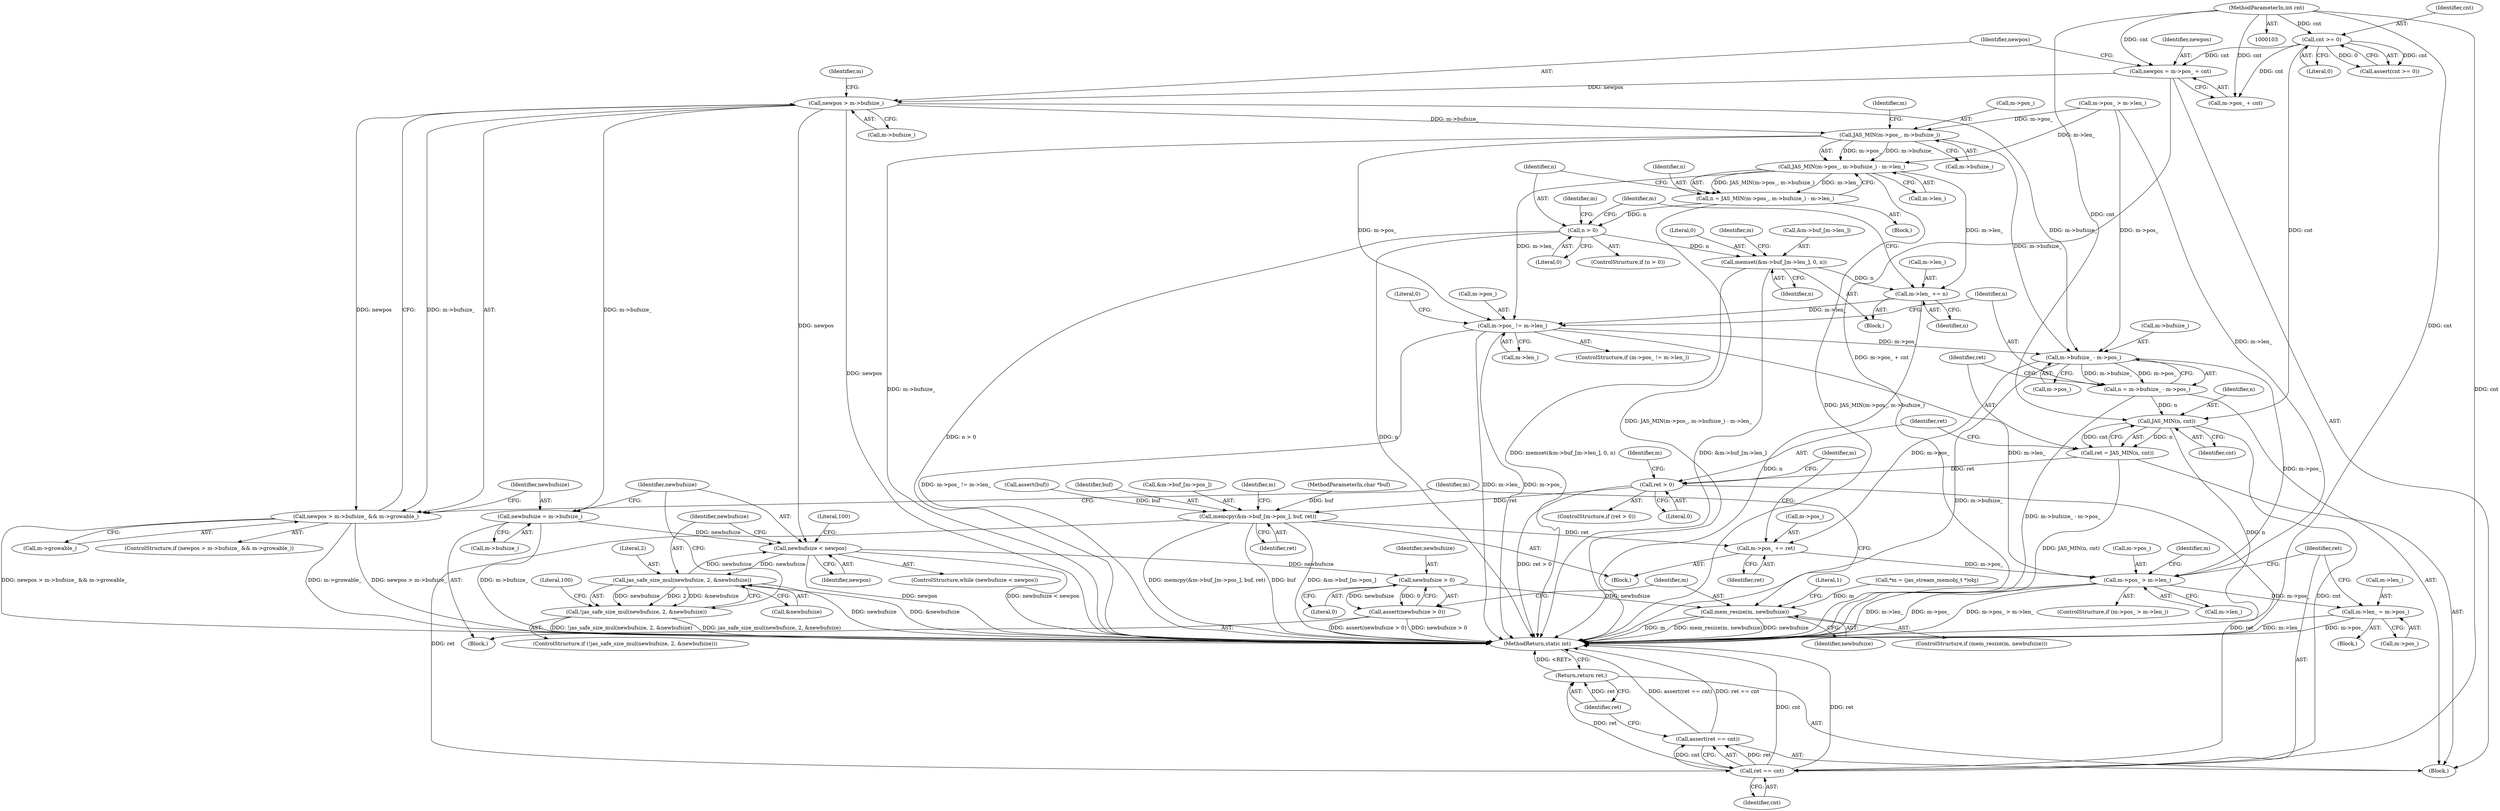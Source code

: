 digraph "0_jasper_634ce8e8a5accc0fa05dd2c20d42b4749d4b2735_7@integer" {
"1000133" [label="(Call,newpos = m->pos_ + cnt)"];
"1000121" [label="(Call,cnt >= 0)"];
"1000106" [label="(MethodParameterIn,int cnt)"];
"1000142" [label="(Call,newpos > m->bufsize_)"];
"1000141" [label="(Call,newpos > m->bufsize_ && m->growable_)"];
"1000151" [label="(Call,newbufsize = m->bufsize_)"];
"1000157" [label="(Call,newbufsize < newpos)"];
"1000163" [label="(Call,jas_safe_size_mul(newbufsize, 2, &newbufsize))"];
"1000162" [label="(Call,!jas_safe_size_mul(newbufsize, 2, &newbufsize))"];
"1000185" [label="(Call,newbufsize > 0)"];
"1000184" [label="(Call,assert(newbufsize > 0))"];
"1000189" [label="(Call,mem_resize(m, newbufsize))"];
"1000208" [label="(Call,JAS_MIN(m->pos_, m->bufsize_))"];
"1000207" [label="(Call,JAS_MIN(m->pos_, m->bufsize_) - m->len_)"];
"1000205" [label="(Call,n = JAS_MIN(m->pos_, m->bufsize_) - m->len_)"];
"1000219" [label="(Call,n > 0)"];
"1000223" [label="(Call,memset(&m->buf_[m->len_], 0, n))"];
"1000234" [label="(Call,m->len_ += n)"];
"1000240" [label="(Call,m->pos_ != m->len_)"];
"1000252" [label="(Call,m->bufsize_ - m->pos_)"];
"1000250" [label="(Call,n = m->bufsize_ - m->pos_)"];
"1000261" [label="(Call,JAS_MIN(n, cnt))"];
"1000259" [label="(Call,ret = JAS_MIN(n, cnt))"];
"1000265" [label="(Call,ret > 0)"];
"1000269" [label="(Call,memcpy(&m->buf_[m->pos_], buf, ret))"];
"1000280" [label="(Call,m->pos_ += ret)"];
"1000286" [label="(Call,m->pos_ > m->len_)"];
"1000294" [label="(Call,m->len_ = m->pos_)"];
"1000302" [label="(Call,ret == cnt)"];
"1000301" [label="(Call,assert(ret == cnt))"];
"1000305" [label="(Return,return ret;)"];
"1000204" [label="(Block,)"];
"1000161" [label="(ControlStructure,if (!jas_safe_size_mul(newbufsize, 2, &newbufsize)))"];
"1000118" [label="(Call,assert(buf))"];
"1000170" [label="(Literal,100)"];
"1000191" [label="(Identifier,newbufsize)"];
"1000296" [label="(Identifier,m)"];
"1000284" [label="(Identifier,ret)"];
"1000153" [label="(Call,m->bufsize_)"];
"1000176" [label="(Literal,100)"];
"1000304" [label="(Identifier,cnt)"];
"1000144" [label="(Call,m->bufsize_)"];
"1000150" [label="(Block,)"];
"1000261" [label="(Call,JAS_MIN(n, cnt))"];
"1000265" [label="(Call,ret > 0)"];
"1000190" [label="(Identifier,m)"];
"1000151" [label="(Call,newbufsize = m->bufsize_)"];
"1000263" [label="(Identifier,cnt)"];
"1000147" [label="(Call,m->growable_)"];
"1000256" [label="(Call,m->pos_)"];
"1000278" [label="(Identifier,buf)"];
"1000121" [label="(Call,cnt >= 0)"];
"1000206" [label="(Identifier,n)"];
"1000266" [label="(Identifier,ret)"];
"1000285" [label="(ControlStructure,if (m->pos_ > m->len_))"];
"1000133" [label="(Call,newpos = m->pos_ + cnt)"];
"1000227" [label="(Identifier,m)"];
"1000238" [label="(Identifier,n)"];
"1000165" [label="(Literal,2)"];
"1000159" [label="(Identifier,newpos)"];
"1000239" [label="(ControlStructure,if (m->pos_ != m->len_))"];
"1000141" [label="(Call,newpos > m->bufsize_ && m->growable_)"];
"1000244" [label="(Call,m->len_)"];
"1000270" [label="(Call,&m->buf_[m->pos_])"];
"1000251" [label="(Identifier,n)"];
"1000216" [label="(Identifier,m)"];
"1000219" [label="(Call,n > 0)"];
"1000156" [label="(ControlStructure,while (newbufsize < newpos))"];
"1000306" [label="(Identifier,ret)"];
"1000293" [label="(Block,)"];
"1000224" [label="(Call,&m->buf_[m->len_])"];
"1000267" [label="(Literal,0)"];
"1000207" [label="(Call,JAS_MIN(m->pos_, m->bufsize_) - m->len_)"];
"1000188" [label="(ControlStructure,if (mem_resize(m, newbufsize)))"];
"1000295" [label="(Call,m->len_)"];
"1000199" [label="(Identifier,m)"];
"1000185" [label="(Call,newbufsize > 0)"];
"1000264" [label="(ControlStructure,if (ret > 0))"];
"1000120" [label="(Call,assert(cnt >= 0))"];
"1000242" [label="(Identifier,m)"];
"1000208" [label="(Call,JAS_MIN(m->pos_, m->bufsize_))"];
"1000215" [label="(Call,m->len_)"];
"1000290" [label="(Call,m->len_)"];
"1000305" [label="(Return,return ret;)"];
"1000249" [label="(Literal,0)"];
"1000166" [label="(Call,&newbufsize)"];
"1000212" [label="(Call,m->bufsize_)"];
"1000302" [label="(Call,ret == cnt)"];
"1000195" [label="(Literal,1)"];
"1000253" [label="(Call,m->bufsize_)"];
"1000234" [label="(Call,m->len_ += n)"];
"1000223" [label="(Call,memset(&m->buf_[m->len_], 0, n))"];
"1000218" [label="(ControlStructure,if (n > 0))"];
"1000122" [label="(Identifier,cnt)"];
"1000303" [label="(Identifier,ret)"];
"1000279" [label="(Identifier,ret)"];
"1000250" [label="(Call,n = m->bufsize_ - m->pos_)"];
"1000189" [label="(Call,mem_resize(m, newbufsize))"];
"1000280" [label="(Call,m->pos_ += ret)"];
"1000241" [label="(Call,m->pos_)"];
"1000205" [label="(Call,n = JAS_MIN(m->pos_, m->bufsize_) - m->len_)"];
"1000221" [label="(Literal,0)"];
"1000240" [label="(Call,m->pos_ != m->len_)"];
"1000281" [label="(Call,m->pos_)"];
"1000187" [label="(Literal,0)"];
"1000260" [label="(Identifier,ret)"];
"1000148" [label="(Identifier,m)"];
"1000162" [label="(Call,!jas_safe_size_mul(newbufsize, 2, &newbufsize))"];
"1000184" [label="(Call,assert(newbufsize > 0))"];
"1000142" [label="(Call,newpos > m->bufsize_)"];
"1000288" [label="(Identifier,m)"];
"1000233" [label="(Identifier,n)"];
"1000301" [label="(Call,assert(ret == cnt))"];
"1000307" [label="(MethodReturn,static int)"];
"1000143" [label="(Identifier,newpos)"];
"1000282" [label="(Identifier,m)"];
"1000294" [label="(Call,m->len_ = m->pos_)"];
"1000268" [label="(Block,)"];
"1000235" [label="(Call,m->len_)"];
"1000186" [label="(Identifier,newbufsize)"];
"1000107" [label="(Block,)"];
"1000105" [label="(MethodParameterIn,char *buf)"];
"1000135" [label="(Call,m->pos_ + cnt)"];
"1000232" [label="(Literal,0)"];
"1000197" [label="(Call,m->pos_ > m->len_)"];
"1000164" [label="(Identifier,newbufsize)"];
"1000273" [label="(Identifier,m)"];
"1000286" [label="(Call,m->pos_ > m->len_)"];
"1000262" [label="(Identifier,n)"];
"1000163" [label="(Call,jas_safe_size_mul(newbufsize, 2, &newbufsize))"];
"1000236" [label="(Identifier,m)"];
"1000157" [label="(Call,newbufsize < newpos)"];
"1000123" [label="(Literal,0)"];
"1000269" [label="(Call,memcpy(&m->buf_[m->pos_], buf, ret))"];
"1000220" [label="(Identifier,n)"];
"1000287" [label="(Call,m->pos_)"];
"1000158" [label="(Identifier,newbufsize)"];
"1000298" [label="(Call,m->pos_)"];
"1000152" [label="(Identifier,newbufsize)"];
"1000106" [label="(MethodParameterIn,int cnt)"];
"1000209" [label="(Call,m->pos_)"];
"1000259" [label="(Call,ret = JAS_MIN(n, cnt))"];
"1000252" [label="(Call,m->bufsize_ - m->pos_)"];
"1000140" [label="(ControlStructure,if (newpos > m->bufsize_ && m->growable_))"];
"1000134" [label="(Identifier,newpos)"];
"1000111" [label="(Call,*m = (jas_stream_memobj_t *)obj)"];
"1000222" [label="(Block,)"];
"1000133" -> "1000107"  [label="AST: "];
"1000133" -> "1000135"  [label="CFG: "];
"1000134" -> "1000133"  [label="AST: "];
"1000135" -> "1000133"  [label="AST: "];
"1000143" -> "1000133"  [label="CFG: "];
"1000133" -> "1000307"  [label="DDG: m->pos_ + cnt"];
"1000121" -> "1000133"  [label="DDG: cnt"];
"1000106" -> "1000133"  [label="DDG: cnt"];
"1000133" -> "1000142"  [label="DDG: newpos"];
"1000121" -> "1000120"  [label="AST: "];
"1000121" -> "1000123"  [label="CFG: "];
"1000122" -> "1000121"  [label="AST: "];
"1000123" -> "1000121"  [label="AST: "];
"1000120" -> "1000121"  [label="CFG: "];
"1000121" -> "1000120"  [label="DDG: cnt"];
"1000121" -> "1000120"  [label="DDG: 0"];
"1000106" -> "1000121"  [label="DDG: cnt"];
"1000121" -> "1000135"  [label="DDG: cnt"];
"1000121" -> "1000261"  [label="DDG: cnt"];
"1000106" -> "1000103"  [label="AST: "];
"1000106" -> "1000307"  [label="DDG: cnt"];
"1000106" -> "1000135"  [label="DDG: cnt"];
"1000106" -> "1000261"  [label="DDG: cnt"];
"1000106" -> "1000302"  [label="DDG: cnt"];
"1000142" -> "1000141"  [label="AST: "];
"1000142" -> "1000144"  [label="CFG: "];
"1000143" -> "1000142"  [label="AST: "];
"1000144" -> "1000142"  [label="AST: "];
"1000148" -> "1000142"  [label="CFG: "];
"1000141" -> "1000142"  [label="CFG: "];
"1000142" -> "1000307"  [label="DDG: newpos"];
"1000142" -> "1000141"  [label="DDG: newpos"];
"1000142" -> "1000141"  [label="DDG: m->bufsize_"];
"1000142" -> "1000151"  [label="DDG: m->bufsize_"];
"1000142" -> "1000157"  [label="DDG: newpos"];
"1000142" -> "1000208"  [label="DDG: m->bufsize_"];
"1000142" -> "1000252"  [label="DDG: m->bufsize_"];
"1000141" -> "1000140"  [label="AST: "];
"1000141" -> "1000147"  [label="CFG: "];
"1000147" -> "1000141"  [label="AST: "];
"1000152" -> "1000141"  [label="CFG: "];
"1000199" -> "1000141"  [label="CFG: "];
"1000141" -> "1000307"  [label="DDG: newpos > m->bufsize_"];
"1000141" -> "1000307"  [label="DDG: newpos > m->bufsize_ && m->growable_"];
"1000141" -> "1000307"  [label="DDG: m->growable_"];
"1000151" -> "1000150"  [label="AST: "];
"1000151" -> "1000153"  [label="CFG: "];
"1000152" -> "1000151"  [label="AST: "];
"1000153" -> "1000151"  [label="AST: "];
"1000158" -> "1000151"  [label="CFG: "];
"1000151" -> "1000307"  [label="DDG: m->bufsize_"];
"1000151" -> "1000157"  [label="DDG: newbufsize"];
"1000157" -> "1000156"  [label="AST: "];
"1000157" -> "1000159"  [label="CFG: "];
"1000158" -> "1000157"  [label="AST: "];
"1000159" -> "1000157"  [label="AST: "];
"1000164" -> "1000157"  [label="CFG: "];
"1000176" -> "1000157"  [label="CFG: "];
"1000157" -> "1000307"  [label="DDG: newpos"];
"1000157" -> "1000307"  [label="DDG: newbufsize < newpos"];
"1000163" -> "1000157"  [label="DDG: newbufsize"];
"1000157" -> "1000163"  [label="DDG: newbufsize"];
"1000157" -> "1000185"  [label="DDG: newbufsize"];
"1000163" -> "1000162"  [label="AST: "];
"1000163" -> "1000166"  [label="CFG: "];
"1000164" -> "1000163"  [label="AST: "];
"1000165" -> "1000163"  [label="AST: "];
"1000166" -> "1000163"  [label="AST: "];
"1000162" -> "1000163"  [label="CFG: "];
"1000163" -> "1000307"  [label="DDG: newbufsize"];
"1000163" -> "1000307"  [label="DDG: &newbufsize"];
"1000163" -> "1000162"  [label="DDG: newbufsize"];
"1000163" -> "1000162"  [label="DDG: 2"];
"1000163" -> "1000162"  [label="DDG: &newbufsize"];
"1000162" -> "1000161"  [label="AST: "];
"1000158" -> "1000162"  [label="CFG: "];
"1000170" -> "1000162"  [label="CFG: "];
"1000162" -> "1000307"  [label="DDG: jas_safe_size_mul(newbufsize, 2, &newbufsize)"];
"1000162" -> "1000307"  [label="DDG: !jas_safe_size_mul(newbufsize, 2, &newbufsize)"];
"1000185" -> "1000184"  [label="AST: "];
"1000185" -> "1000187"  [label="CFG: "];
"1000186" -> "1000185"  [label="AST: "];
"1000187" -> "1000185"  [label="AST: "];
"1000184" -> "1000185"  [label="CFG: "];
"1000185" -> "1000184"  [label="DDG: newbufsize"];
"1000185" -> "1000184"  [label="DDG: 0"];
"1000185" -> "1000189"  [label="DDG: newbufsize"];
"1000184" -> "1000150"  [label="AST: "];
"1000190" -> "1000184"  [label="CFG: "];
"1000184" -> "1000307"  [label="DDG: newbufsize > 0"];
"1000184" -> "1000307"  [label="DDG: assert(newbufsize > 0)"];
"1000189" -> "1000188"  [label="AST: "];
"1000189" -> "1000191"  [label="CFG: "];
"1000190" -> "1000189"  [label="AST: "];
"1000191" -> "1000189"  [label="AST: "];
"1000195" -> "1000189"  [label="CFG: "];
"1000199" -> "1000189"  [label="CFG: "];
"1000189" -> "1000307"  [label="DDG: m"];
"1000189" -> "1000307"  [label="DDG: mem_resize(m, newbufsize)"];
"1000189" -> "1000307"  [label="DDG: newbufsize"];
"1000111" -> "1000189"  [label="DDG: m"];
"1000208" -> "1000207"  [label="AST: "];
"1000208" -> "1000212"  [label="CFG: "];
"1000209" -> "1000208"  [label="AST: "];
"1000212" -> "1000208"  [label="AST: "];
"1000216" -> "1000208"  [label="CFG: "];
"1000208" -> "1000307"  [label="DDG: m->bufsize_"];
"1000208" -> "1000207"  [label="DDG: m->pos_"];
"1000208" -> "1000207"  [label="DDG: m->bufsize_"];
"1000197" -> "1000208"  [label="DDG: m->pos_"];
"1000208" -> "1000240"  [label="DDG: m->pos_"];
"1000208" -> "1000252"  [label="DDG: m->bufsize_"];
"1000207" -> "1000205"  [label="AST: "];
"1000207" -> "1000215"  [label="CFG: "];
"1000215" -> "1000207"  [label="AST: "];
"1000205" -> "1000207"  [label="CFG: "];
"1000207" -> "1000307"  [label="DDG: JAS_MIN(m->pos_, m->bufsize_)"];
"1000207" -> "1000205"  [label="DDG: JAS_MIN(m->pos_, m->bufsize_)"];
"1000207" -> "1000205"  [label="DDG: m->len_"];
"1000197" -> "1000207"  [label="DDG: m->len_"];
"1000207" -> "1000234"  [label="DDG: m->len_"];
"1000207" -> "1000240"  [label="DDG: m->len_"];
"1000205" -> "1000204"  [label="AST: "];
"1000206" -> "1000205"  [label="AST: "];
"1000220" -> "1000205"  [label="CFG: "];
"1000205" -> "1000307"  [label="DDG: JAS_MIN(m->pos_, m->bufsize_) - m->len_"];
"1000205" -> "1000219"  [label="DDG: n"];
"1000219" -> "1000218"  [label="AST: "];
"1000219" -> "1000221"  [label="CFG: "];
"1000220" -> "1000219"  [label="AST: "];
"1000221" -> "1000219"  [label="AST: "];
"1000227" -> "1000219"  [label="CFG: "];
"1000242" -> "1000219"  [label="CFG: "];
"1000219" -> "1000307"  [label="DDG: n > 0"];
"1000219" -> "1000307"  [label="DDG: n"];
"1000219" -> "1000223"  [label="DDG: n"];
"1000223" -> "1000222"  [label="AST: "];
"1000223" -> "1000233"  [label="CFG: "];
"1000224" -> "1000223"  [label="AST: "];
"1000232" -> "1000223"  [label="AST: "];
"1000233" -> "1000223"  [label="AST: "];
"1000236" -> "1000223"  [label="CFG: "];
"1000223" -> "1000307"  [label="DDG: memset(&m->buf_[m->len_], 0, n)"];
"1000223" -> "1000307"  [label="DDG: &m->buf_[m->len_]"];
"1000223" -> "1000234"  [label="DDG: n"];
"1000234" -> "1000222"  [label="AST: "];
"1000234" -> "1000238"  [label="CFG: "];
"1000235" -> "1000234"  [label="AST: "];
"1000238" -> "1000234"  [label="AST: "];
"1000242" -> "1000234"  [label="CFG: "];
"1000234" -> "1000307"  [label="DDG: n"];
"1000234" -> "1000240"  [label="DDG: m->len_"];
"1000240" -> "1000239"  [label="AST: "];
"1000240" -> "1000244"  [label="CFG: "];
"1000241" -> "1000240"  [label="AST: "];
"1000244" -> "1000240"  [label="AST: "];
"1000249" -> "1000240"  [label="CFG: "];
"1000251" -> "1000240"  [label="CFG: "];
"1000240" -> "1000307"  [label="DDG: m->pos_ != m->len_"];
"1000240" -> "1000307"  [label="DDG: m->len_"];
"1000240" -> "1000307"  [label="DDG: m->pos_"];
"1000240" -> "1000252"  [label="DDG: m->pos_"];
"1000240" -> "1000286"  [label="DDG: m->len_"];
"1000252" -> "1000250"  [label="AST: "];
"1000252" -> "1000256"  [label="CFG: "];
"1000253" -> "1000252"  [label="AST: "];
"1000256" -> "1000252"  [label="AST: "];
"1000250" -> "1000252"  [label="CFG: "];
"1000252" -> "1000307"  [label="DDG: m->bufsize_"];
"1000252" -> "1000250"  [label="DDG: m->bufsize_"];
"1000252" -> "1000250"  [label="DDG: m->pos_"];
"1000197" -> "1000252"  [label="DDG: m->pos_"];
"1000252" -> "1000280"  [label="DDG: m->pos_"];
"1000252" -> "1000286"  [label="DDG: m->pos_"];
"1000250" -> "1000107"  [label="AST: "];
"1000251" -> "1000250"  [label="AST: "];
"1000260" -> "1000250"  [label="CFG: "];
"1000250" -> "1000307"  [label="DDG: m->bufsize_ - m->pos_"];
"1000250" -> "1000261"  [label="DDG: n"];
"1000261" -> "1000259"  [label="AST: "];
"1000261" -> "1000263"  [label="CFG: "];
"1000262" -> "1000261"  [label="AST: "];
"1000263" -> "1000261"  [label="AST: "];
"1000259" -> "1000261"  [label="CFG: "];
"1000261" -> "1000307"  [label="DDG: n"];
"1000261" -> "1000259"  [label="DDG: n"];
"1000261" -> "1000259"  [label="DDG: cnt"];
"1000261" -> "1000302"  [label="DDG: cnt"];
"1000259" -> "1000107"  [label="AST: "];
"1000260" -> "1000259"  [label="AST: "];
"1000266" -> "1000259"  [label="CFG: "];
"1000259" -> "1000307"  [label="DDG: JAS_MIN(n, cnt)"];
"1000259" -> "1000265"  [label="DDG: ret"];
"1000265" -> "1000264"  [label="AST: "];
"1000265" -> "1000267"  [label="CFG: "];
"1000266" -> "1000265"  [label="AST: "];
"1000267" -> "1000265"  [label="AST: "];
"1000273" -> "1000265"  [label="CFG: "];
"1000288" -> "1000265"  [label="CFG: "];
"1000265" -> "1000307"  [label="DDG: ret > 0"];
"1000265" -> "1000269"  [label="DDG: ret"];
"1000265" -> "1000302"  [label="DDG: ret"];
"1000269" -> "1000268"  [label="AST: "];
"1000269" -> "1000279"  [label="CFG: "];
"1000270" -> "1000269"  [label="AST: "];
"1000278" -> "1000269"  [label="AST: "];
"1000279" -> "1000269"  [label="AST: "];
"1000282" -> "1000269"  [label="CFG: "];
"1000269" -> "1000307"  [label="DDG: memcpy(&m->buf_[m->pos_], buf, ret)"];
"1000269" -> "1000307"  [label="DDG: buf"];
"1000269" -> "1000307"  [label="DDG: &m->buf_[m->pos_]"];
"1000118" -> "1000269"  [label="DDG: buf"];
"1000105" -> "1000269"  [label="DDG: buf"];
"1000269" -> "1000280"  [label="DDG: ret"];
"1000269" -> "1000302"  [label="DDG: ret"];
"1000280" -> "1000268"  [label="AST: "];
"1000280" -> "1000284"  [label="CFG: "];
"1000281" -> "1000280"  [label="AST: "];
"1000284" -> "1000280"  [label="AST: "];
"1000288" -> "1000280"  [label="CFG: "];
"1000280" -> "1000286"  [label="DDG: m->pos_"];
"1000286" -> "1000285"  [label="AST: "];
"1000286" -> "1000290"  [label="CFG: "];
"1000287" -> "1000286"  [label="AST: "];
"1000290" -> "1000286"  [label="AST: "];
"1000296" -> "1000286"  [label="CFG: "];
"1000303" -> "1000286"  [label="CFG: "];
"1000286" -> "1000307"  [label="DDG: m->pos_ > m->len_"];
"1000286" -> "1000307"  [label="DDG: m->len_"];
"1000286" -> "1000307"  [label="DDG: m->pos_"];
"1000197" -> "1000286"  [label="DDG: m->len_"];
"1000286" -> "1000294"  [label="DDG: m->pos_"];
"1000294" -> "1000293"  [label="AST: "];
"1000294" -> "1000298"  [label="CFG: "];
"1000295" -> "1000294"  [label="AST: "];
"1000298" -> "1000294"  [label="AST: "];
"1000303" -> "1000294"  [label="CFG: "];
"1000294" -> "1000307"  [label="DDG: m->pos_"];
"1000294" -> "1000307"  [label="DDG: m->len_"];
"1000302" -> "1000301"  [label="AST: "];
"1000302" -> "1000304"  [label="CFG: "];
"1000303" -> "1000302"  [label="AST: "];
"1000304" -> "1000302"  [label="AST: "];
"1000301" -> "1000302"  [label="CFG: "];
"1000302" -> "1000307"  [label="DDG: cnt"];
"1000302" -> "1000307"  [label="DDG: ret"];
"1000302" -> "1000301"  [label="DDG: ret"];
"1000302" -> "1000301"  [label="DDG: cnt"];
"1000302" -> "1000305"  [label="DDG: ret"];
"1000301" -> "1000107"  [label="AST: "];
"1000306" -> "1000301"  [label="CFG: "];
"1000301" -> "1000307"  [label="DDG: assert(ret == cnt)"];
"1000301" -> "1000307"  [label="DDG: ret == cnt"];
"1000305" -> "1000107"  [label="AST: "];
"1000305" -> "1000306"  [label="CFG: "];
"1000306" -> "1000305"  [label="AST: "];
"1000307" -> "1000305"  [label="CFG: "];
"1000305" -> "1000307"  [label="DDG: <RET>"];
"1000306" -> "1000305"  [label="DDG: ret"];
}

